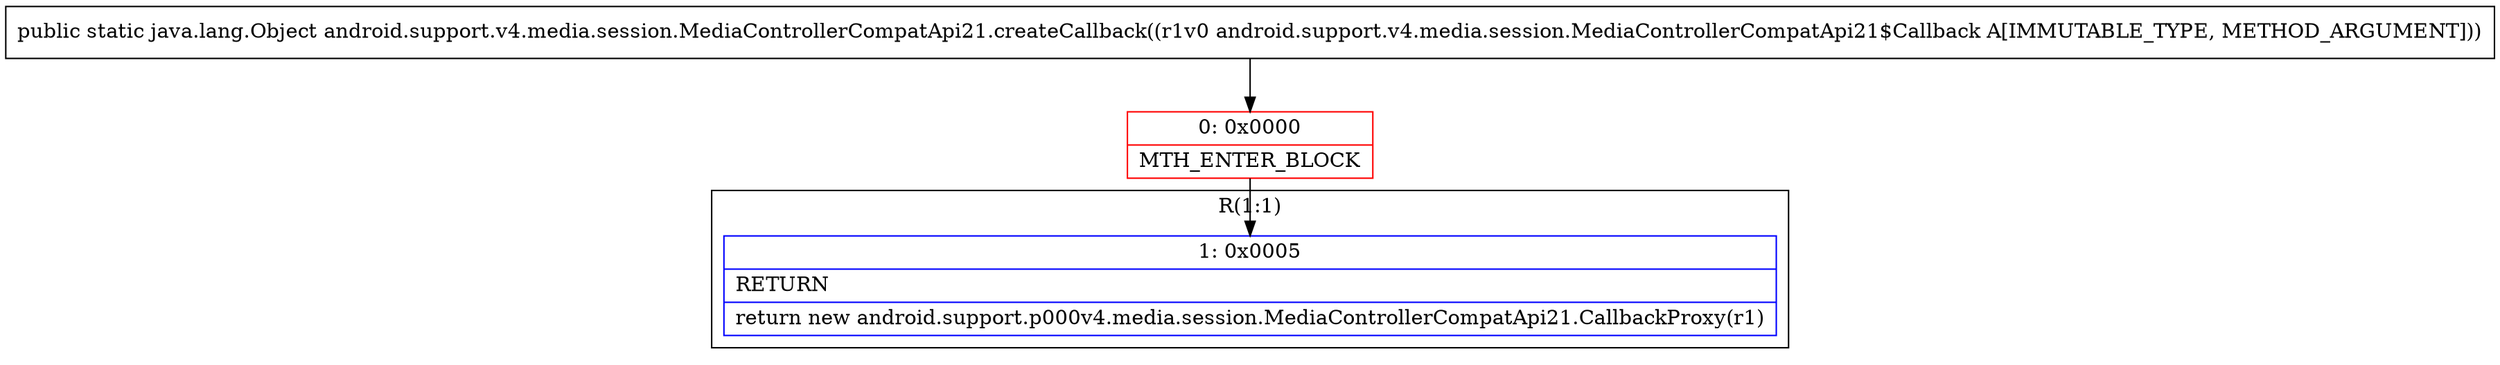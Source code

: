 digraph "CFG forandroid.support.v4.media.session.MediaControllerCompatApi21.createCallback(Landroid\/support\/v4\/media\/session\/MediaControllerCompatApi21$Callback;)Ljava\/lang\/Object;" {
subgraph cluster_Region_1234737328 {
label = "R(1:1)";
node [shape=record,color=blue];
Node_1 [shape=record,label="{1\:\ 0x0005|RETURN\l|return new android.support.p000v4.media.session.MediaControllerCompatApi21.CallbackProxy(r1)\l}"];
}
Node_0 [shape=record,color=red,label="{0\:\ 0x0000|MTH_ENTER_BLOCK\l}"];
MethodNode[shape=record,label="{public static java.lang.Object android.support.v4.media.session.MediaControllerCompatApi21.createCallback((r1v0 android.support.v4.media.session.MediaControllerCompatApi21$Callback A[IMMUTABLE_TYPE, METHOD_ARGUMENT])) }"];
MethodNode -> Node_0;
Node_0 -> Node_1;
}

